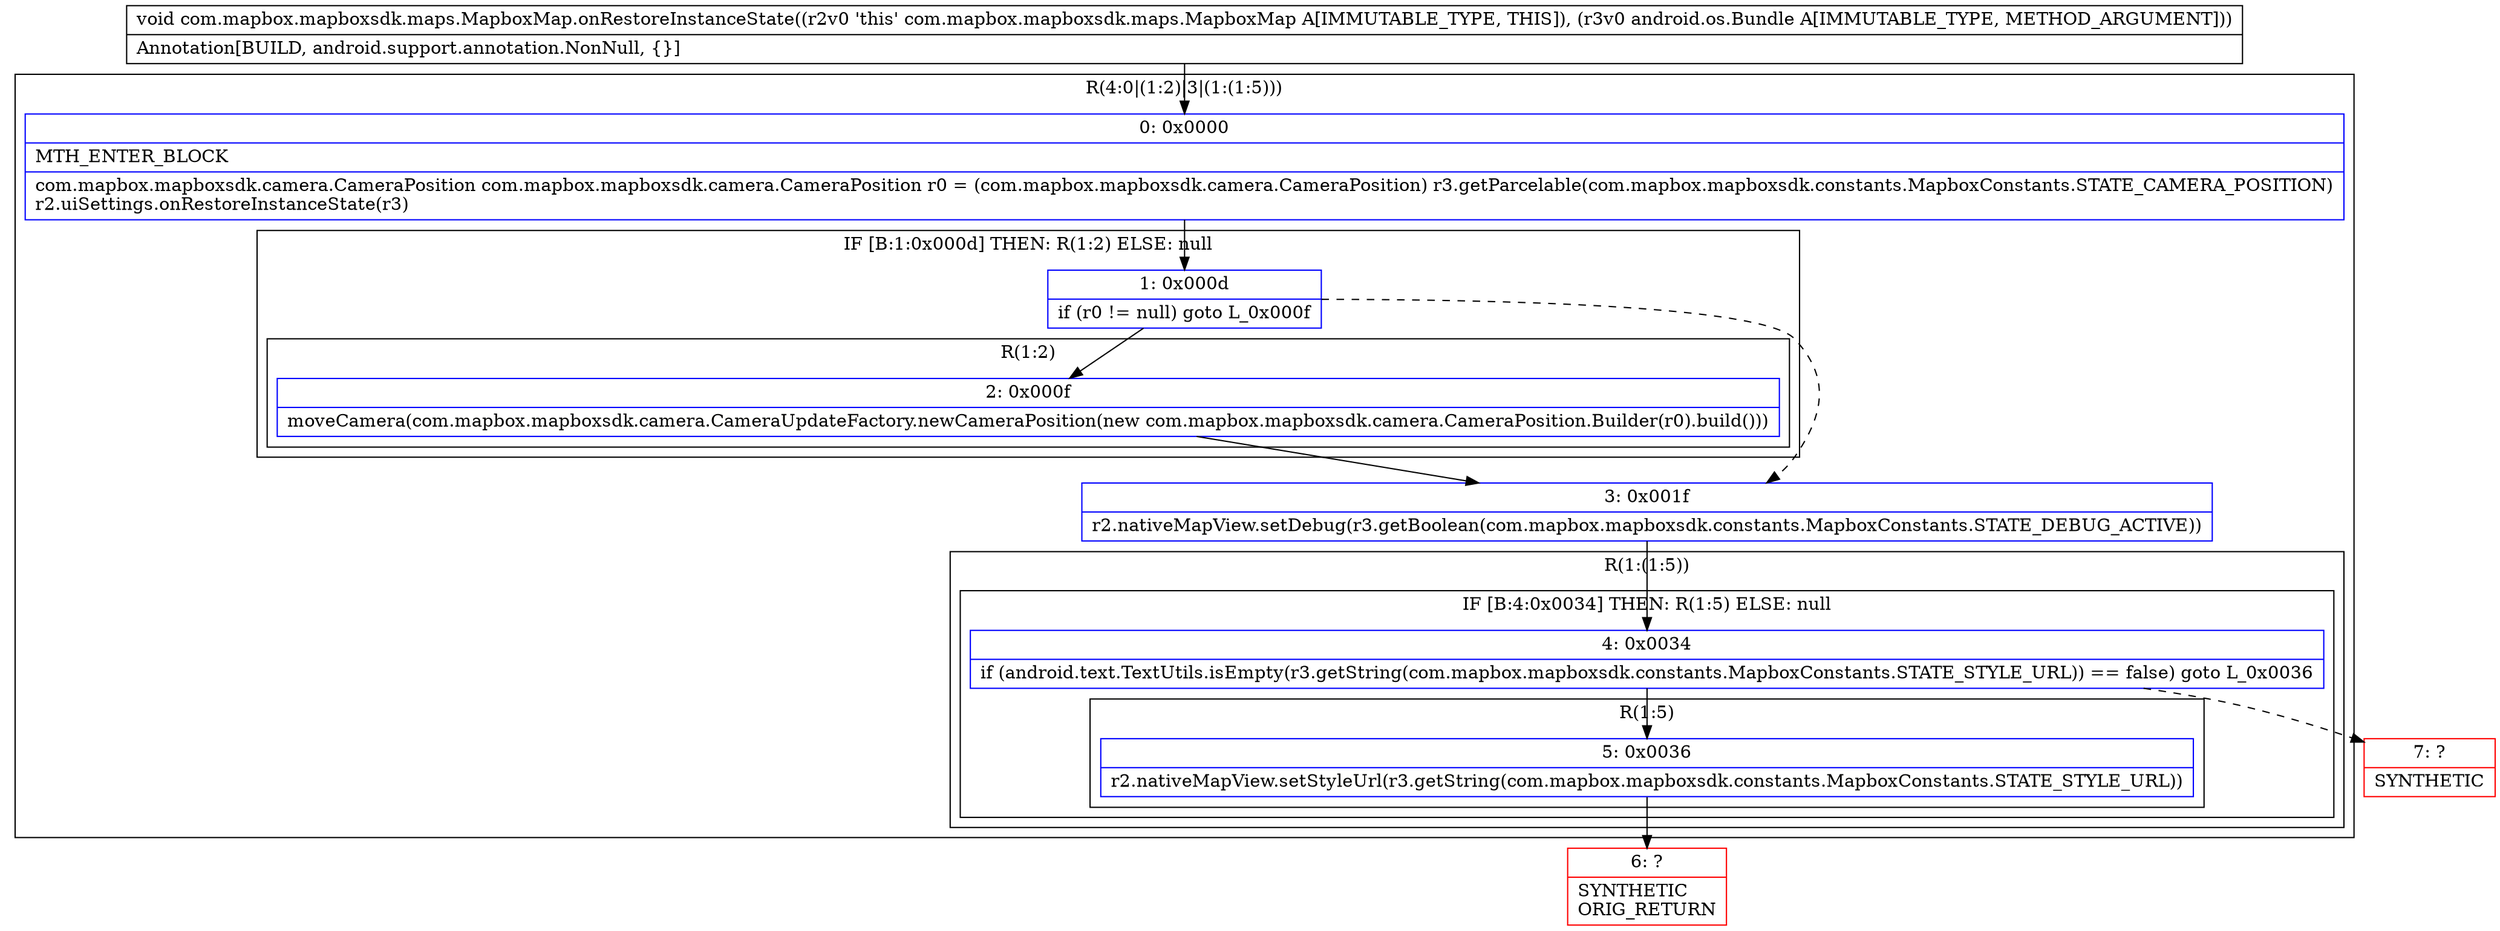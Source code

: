 digraph "CFG forcom.mapbox.mapboxsdk.maps.MapboxMap.onRestoreInstanceState(Landroid\/os\/Bundle;)V" {
subgraph cluster_Region_1851456280 {
label = "R(4:0|(1:2)|3|(1:(1:5)))";
node [shape=record,color=blue];
Node_0 [shape=record,label="{0\:\ 0x0000|MTH_ENTER_BLOCK\l|com.mapbox.mapboxsdk.camera.CameraPosition com.mapbox.mapboxsdk.camera.CameraPosition r0 = (com.mapbox.mapboxsdk.camera.CameraPosition) r3.getParcelable(com.mapbox.mapboxsdk.constants.MapboxConstants.STATE_CAMERA_POSITION)\lr2.uiSettings.onRestoreInstanceState(r3)\l}"];
subgraph cluster_IfRegion_1478275754 {
label = "IF [B:1:0x000d] THEN: R(1:2) ELSE: null";
node [shape=record,color=blue];
Node_1 [shape=record,label="{1\:\ 0x000d|if (r0 != null) goto L_0x000f\l}"];
subgraph cluster_Region_1667452568 {
label = "R(1:2)";
node [shape=record,color=blue];
Node_2 [shape=record,label="{2\:\ 0x000f|moveCamera(com.mapbox.mapboxsdk.camera.CameraUpdateFactory.newCameraPosition(new com.mapbox.mapboxsdk.camera.CameraPosition.Builder(r0).build()))\l}"];
}
}
Node_3 [shape=record,label="{3\:\ 0x001f|r2.nativeMapView.setDebug(r3.getBoolean(com.mapbox.mapboxsdk.constants.MapboxConstants.STATE_DEBUG_ACTIVE))\l}"];
subgraph cluster_Region_671622539 {
label = "R(1:(1:5))";
node [shape=record,color=blue];
subgraph cluster_IfRegion_702566484 {
label = "IF [B:4:0x0034] THEN: R(1:5) ELSE: null";
node [shape=record,color=blue];
Node_4 [shape=record,label="{4\:\ 0x0034|if (android.text.TextUtils.isEmpty(r3.getString(com.mapbox.mapboxsdk.constants.MapboxConstants.STATE_STYLE_URL)) == false) goto L_0x0036\l}"];
subgraph cluster_Region_426228030 {
label = "R(1:5)";
node [shape=record,color=blue];
Node_5 [shape=record,label="{5\:\ 0x0036|r2.nativeMapView.setStyleUrl(r3.getString(com.mapbox.mapboxsdk.constants.MapboxConstants.STATE_STYLE_URL))\l}"];
}
}
}
}
Node_6 [shape=record,color=red,label="{6\:\ ?|SYNTHETIC\lORIG_RETURN\l}"];
Node_7 [shape=record,color=red,label="{7\:\ ?|SYNTHETIC\l}"];
MethodNode[shape=record,label="{void com.mapbox.mapboxsdk.maps.MapboxMap.onRestoreInstanceState((r2v0 'this' com.mapbox.mapboxsdk.maps.MapboxMap A[IMMUTABLE_TYPE, THIS]), (r3v0 android.os.Bundle A[IMMUTABLE_TYPE, METHOD_ARGUMENT]))  | Annotation[BUILD, android.support.annotation.NonNull, \{\}]\l}"];
MethodNode -> Node_0;
Node_0 -> Node_1;
Node_1 -> Node_2;
Node_1 -> Node_3[style=dashed];
Node_2 -> Node_3;
Node_3 -> Node_4;
Node_4 -> Node_5;
Node_4 -> Node_7[style=dashed];
Node_5 -> Node_6;
}

